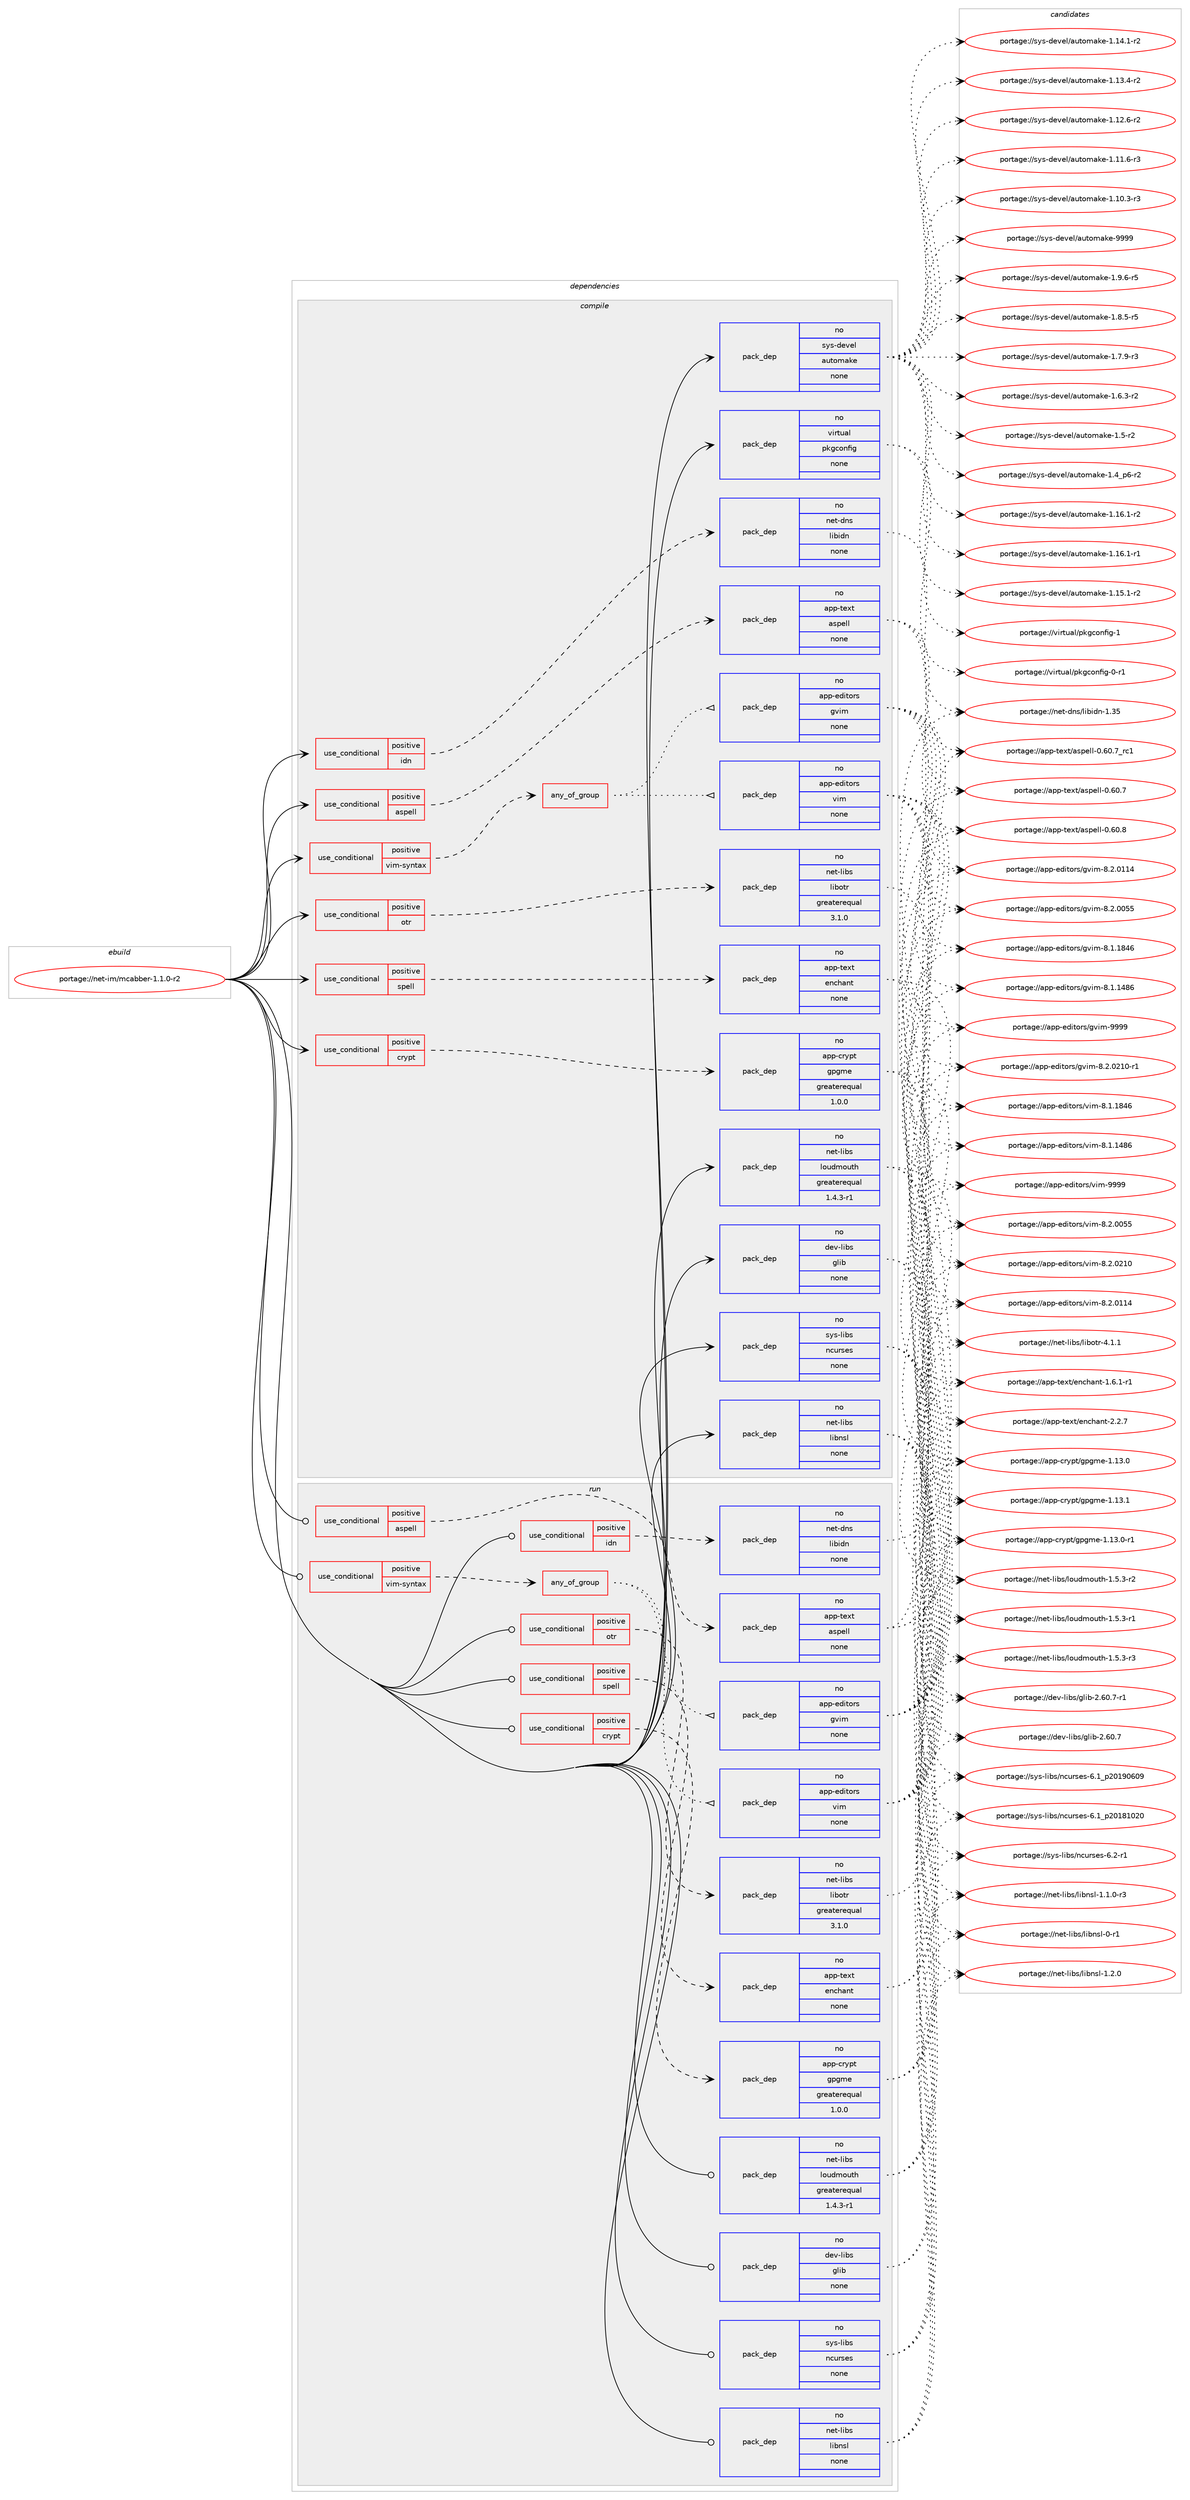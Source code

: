 digraph prolog {

# *************
# Graph options
# *************

newrank=true;
concentrate=true;
compound=true;
graph [rankdir=LR,fontname=Helvetica,fontsize=10,ranksep=1.5];#, ranksep=2.5, nodesep=0.2];
edge  [arrowhead=vee];
node  [fontname=Helvetica,fontsize=10];

# **********
# The ebuild
# **********

subgraph cluster_leftcol {
color=gray;
rank=same;
label=<<i>ebuild</i>>;
id [label="portage://net-im/mcabber-1.1.0-r2", color=red, width=4, href="../net-im/mcabber-1.1.0-r2.svg"];
}

# ****************
# The dependencies
# ****************

subgraph cluster_midcol {
color=gray;
label=<<i>dependencies</i>>;
subgraph cluster_compile {
fillcolor="#eeeeee";
style=filled;
label=<<i>compile</i>>;
subgraph cond31395 {
dependency144262 [label=<<TABLE BORDER="0" CELLBORDER="1" CELLSPACING="0" CELLPADDING="4"><TR><TD ROWSPAN="3" CELLPADDING="10">use_conditional</TD></TR><TR><TD>positive</TD></TR><TR><TD>aspell</TD></TR></TABLE>>, shape=none, color=red];
subgraph pack110486 {
dependency144263 [label=<<TABLE BORDER="0" CELLBORDER="1" CELLSPACING="0" CELLPADDING="4" WIDTH="220"><TR><TD ROWSPAN="6" CELLPADDING="30">pack_dep</TD></TR><TR><TD WIDTH="110">no</TD></TR><TR><TD>app-text</TD></TR><TR><TD>aspell</TD></TR><TR><TD>none</TD></TR><TR><TD></TD></TR></TABLE>>, shape=none, color=blue];
}
dependency144262:e -> dependency144263:w [weight=20,style="dashed",arrowhead="vee"];
}
id:e -> dependency144262:w [weight=20,style="solid",arrowhead="vee"];
subgraph cond31396 {
dependency144264 [label=<<TABLE BORDER="0" CELLBORDER="1" CELLSPACING="0" CELLPADDING="4"><TR><TD ROWSPAN="3" CELLPADDING="10">use_conditional</TD></TR><TR><TD>positive</TD></TR><TR><TD>crypt</TD></TR></TABLE>>, shape=none, color=red];
subgraph pack110487 {
dependency144265 [label=<<TABLE BORDER="0" CELLBORDER="1" CELLSPACING="0" CELLPADDING="4" WIDTH="220"><TR><TD ROWSPAN="6" CELLPADDING="30">pack_dep</TD></TR><TR><TD WIDTH="110">no</TD></TR><TR><TD>app-crypt</TD></TR><TR><TD>gpgme</TD></TR><TR><TD>greaterequal</TD></TR><TR><TD>1.0.0</TD></TR></TABLE>>, shape=none, color=blue];
}
dependency144264:e -> dependency144265:w [weight=20,style="dashed",arrowhead="vee"];
}
id:e -> dependency144264:w [weight=20,style="solid",arrowhead="vee"];
subgraph cond31397 {
dependency144266 [label=<<TABLE BORDER="0" CELLBORDER="1" CELLSPACING="0" CELLPADDING="4"><TR><TD ROWSPAN="3" CELLPADDING="10">use_conditional</TD></TR><TR><TD>positive</TD></TR><TR><TD>idn</TD></TR></TABLE>>, shape=none, color=red];
subgraph pack110488 {
dependency144267 [label=<<TABLE BORDER="0" CELLBORDER="1" CELLSPACING="0" CELLPADDING="4" WIDTH="220"><TR><TD ROWSPAN="6" CELLPADDING="30">pack_dep</TD></TR><TR><TD WIDTH="110">no</TD></TR><TR><TD>net-dns</TD></TR><TR><TD>libidn</TD></TR><TR><TD>none</TD></TR><TR><TD></TD></TR></TABLE>>, shape=none, color=blue];
}
dependency144266:e -> dependency144267:w [weight=20,style="dashed",arrowhead="vee"];
}
id:e -> dependency144266:w [weight=20,style="solid",arrowhead="vee"];
subgraph cond31398 {
dependency144268 [label=<<TABLE BORDER="0" CELLBORDER="1" CELLSPACING="0" CELLPADDING="4"><TR><TD ROWSPAN="3" CELLPADDING="10">use_conditional</TD></TR><TR><TD>positive</TD></TR><TR><TD>otr</TD></TR></TABLE>>, shape=none, color=red];
subgraph pack110489 {
dependency144269 [label=<<TABLE BORDER="0" CELLBORDER="1" CELLSPACING="0" CELLPADDING="4" WIDTH="220"><TR><TD ROWSPAN="6" CELLPADDING="30">pack_dep</TD></TR><TR><TD WIDTH="110">no</TD></TR><TR><TD>net-libs</TD></TR><TR><TD>libotr</TD></TR><TR><TD>greaterequal</TD></TR><TR><TD>3.1.0</TD></TR></TABLE>>, shape=none, color=blue];
}
dependency144268:e -> dependency144269:w [weight=20,style="dashed",arrowhead="vee"];
}
id:e -> dependency144268:w [weight=20,style="solid",arrowhead="vee"];
subgraph cond31399 {
dependency144270 [label=<<TABLE BORDER="0" CELLBORDER="1" CELLSPACING="0" CELLPADDING="4"><TR><TD ROWSPAN="3" CELLPADDING="10">use_conditional</TD></TR><TR><TD>positive</TD></TR><TR><TD>spell</TD></TR></TABLE>>, shape=none, color=red];
subgraph pack110490 {
dependency144271 [label=<<TABLE BORDER="0" CELLBORDER="1" CELLSPACING="0" CELLPADDING="4" WIDTH="220"><TR><TD ROWSPAN="6" CELLPADDING="30">pack_dep</TD></TR><TR><TD WIDTH="110">no</TD></TR><TR><TD>app-text</TD></TR><TR><TD>enchant</TD></TR><TR><TD>none</TD></TR><TR><TD></TD></TR></TABLE>>, shape=none, color=blue];
}
dependency144270:e -> dependency144271:w [weight=20,style="dashed",arrowhead="vee"];
}
id:e -> dependency144270:w [weight=20,style="solid",arrowhead="vee"];
subgraph cond31400 {
dependency144272 [label=<<TABLE BORDER="0" CELLBORDER="1" CELLSPACING="0" CELLPADDING="4"><TR><TD ROWSPAN="3" CELLPADDING="10">use_conditional</TD></TR><TR><TD>positive</TD></TR><TR><TD>vim-syntax</TD></TR></TABLE>>, shape=none, color=red];
subgraph any2229 {
dependency144273 [label=<<TABLE BORDER="0" CELLBORDER="1" CELLSPACING="0" CELLPADDING="4"><TR><TD CELLPADDING="10">any_of_group</TD></TR></TABLE>>, shape=none, color=red];subgraph pack110491 {
dependency144274 [label=<<TABLE BORDER="0" CELLBORDER="1" CELLSPACING="0" CELLPADDING="4" WIDTH="220"><TR><TD ROWSPAN="6" CELLPADDING="30">pack_dep</TD></TR><TR><TD WIDTH="110">no</TD></TR><TR><TD>app-editors</TD></TR><TR><TD>vim</TD></TR><TR><TD>none</TD></TR><TR><TD></TD></TR></TABLE>>, shape=none, color=blue];
}
dependency144273:e -> dependency144274:w [weight=20,style="dotted",arrowhead="oinv"];
subgraph pack110492 {
dependency144275 [label=<<TABLE BORDER="0" CELLBORDER="1" CELLSPACING="0" CELLPADDING="4" WIDTH="220"><TR><TD ROWSPAN="6" CELLPADDING="30">pack_dep</TD></TR><TR><TD WIDTH="110">no</TD></TR><TR><TD>app-editors</TD></TR><TR><TD>gvim</TD></TR><TR><TD>none</TD></TR><TR><TD></TD></TR></TABLE>>, shape=none, color=blue];
}
dependency144273:e -> dependency144275:w [weight=20,style="dotted",arrowhead="oinv"];
}
dependency144272:e -> dependency144273:w [weight=20,style="dashed",arrowhead="vee"];
}
id:e -> dependency144272:w [weight=20,style="solid",arrowhead="vee"];
subgraph pack110493 {
dependency144276 [label=<<TABLE BORDER="0" CELLBORDER="1" CELLSPACING="0" CELLPADDING="4" WIDTH="220"><TR><TD ROWSPAN="6" CELLPADDING="30">pack_dep</TD></TR><TR><TD WIDTH="110">no</TD></TR><TR><TD>dev-libs</TD></TR><TR><TD>glib</TD></TR><TR><TD>none</TD></TR><TR><TD></TD></TR></TABLE>>, shape=none, color=blue];
}
id:e -> dependency144276:w [weight=20,style="solid",arrowhead="vee"];
subgraph pack110494 {
dependency144277 [label=<<TABLE BORDER="0" CELLBORDER="1" CELLSPACING="0" CELLPADDING="4" WIDTH="220"><TR><TD ROWSPAN="6" CELLPADDING="30">pack_dep</TD></TR><TR><TD WIDTH="110">no</TD></TR><TR><TD>net-libs</TD></TR><TR><TD>libnsl</TD></TR><TR><TD>none</TD></TR><TR><TD></TD></TR></TABLE>>, shape=none, color=blue];
}
id:e -> dependency144277:w [weight=20,style="solid",arrowhead="vee"];
subgraph pack110495 {
dependency144278 [label=<<TABLE BORDER="0" CELLBORDER="1" CELLSPACING="0" CELLPADDING="4" WIDTH="220"><TR><TD ROWSPAN="6" CELLPADDING="30">pack_dep</TD></TR><TR><TD WIDTH="110">no</TD></TR><TR><TD>net-libs</TD></TR><TR><TD>loudmouth</TD></TR><TR><TD>greaterequal</TD></TR><TR><TD>1.4.3-r1</TD></TR></TABLE>>, shape=none, color=blue];
}
id:e -> dependency144278:w [weight=20,style="solid",arrowhead="vee"];
subgraph pack110496 {
dependency144279 [label=<<TABLE BORDER="0" CELLBORDER="1" CELLSPACING="0" CELLPADDING="4" WIDTH="220"><TR><TD ROWSPAN="6" CELLPADDING="30">pack_dep</TD></TR><TR><TD WIDTH="110">no</TD></TR><TR><TD>sys-devel</TD></TR><TR><TD>automake</TD></TR><TR><TD>none</TD></TR><TR><TD></TD></TR></TABLE>>, shape=none, color=blue];
}
id:e -> dependency144279:w [weight=20,style="solid",arrowhead="vee"];
subgraph pack110497 {
dependency144280 [label=<<TABLE BORDER="0" CELLBORDER="1" CELLSPACING="0" CELLPADDING="4" WIDTH="220"><TR><TD ROWSPAN="6" CELLPADDING="30">pack_dep</TD></TR><TR><TD WIDTH="110">no</TD></TR><TR><TD>sys-libs</TD></TR><TR><TD>ncurses</TD></TR><TR><TD>none</TD></TR><TR><TD></TD></TR></TABLE>>, shape=none, color=blue];
}
id:e -> dependency144280:w [weight=20,style="solid",arrowhead="vee"];
subgraph pack110498 {
dependency144281 [label=<<TABLE BORDER="0" CELLBORDER="1" CELLSPACING="0" CELLPADDING="4" WIDTH="220"><TR><TD ROWSPAN="6" CELLPADDING="30">pack_dep</TD></TR><TR><TD WIDTH="110">no</TD></TR><TR><TD>virtual</TD></TR><TR><TD>pkgconfig</TD></TR><TR><TD>none</TD></TR><TR><TD></TD></TR></TABLE>>, shape=none, color=blue];
}
id:e -> dependency144281:w [weight=20,style="solid",arrowhead="vee"];
}
subgraph cluster_compileandrun {
fillcolor="#eeeeee";
style=filled;
label=<<i>compile and run</i>>;
}
subgraph cluster_run {
fillcolor="#eeeeee";
style=filled;
label=<<i>run</i>>;
subgraph cond31401 {
dependency144282 [label=<<TABLE BORDER="0" CELLBORDER="1" CELLSPACING="0" CELLPADDING="4"><TR><TD ROWSPAN="3" CELLPADDING="10">use_conditional</TD></TR><TR><TD>positive</TD></TR><TR><TD>aspell</TD></TR></TABLE>>, shape=none, color=red];
subgraph pack110499 {
dependency144283 [label=<<TABLE BORDER="0" CELLBORDER="1" CELLSPACING="0" CELLPADDING="4" WIDTH="220"><TR><TD ROWSPAN="6" CELLPADDING="30">pack_dep</TD></TR><TR><TD WIDTH="110">no</TD></TR><TR><TD>app-text</TD></TR><TR><TD>aspell</TD></TR><TR><TD>none</TD></TR><TR><TD></TD></TR></TABLE>>, shape=none, color=blue];
}
dependency144282:e -> dependency144283:w [weight=20,style="dashed",arrowhead="vee"];
}
id:e -> dependency144282:w [weight=20,style="solid",arrowhead="odot"];
subgraph cond31402 {
dependency144284 [label=<<TABLE BORDER="0" CELLBORDER="1" CELLSPACING="0" CELLPADDING="4"><TR><TD ROWSPAN="3" CELLPADDING="10">use_conditional</TD></TR><TR><TD>positive</TD></TR><TR><TD>crypt</TD></TR></TABLE>>, shape=none, color=red];
subgraph pack110500 {
dependency144285 [label=<<TABLE BORDER="0" CELLBORDER="1" CELLSPACING="0" CELLPADDING="4" WIDTH="220"><TR><TD ROWSPAN="6" CELLPADDING="30">pack_dep</TD></TR><TR><TD WIDTH="110">no</TD></TR><TR><TD>app-crypt</TD></TR><TR><TD>gpgme</TD></TR><TR><TD>greaterequal</TD></TR><TR><TD>1.0.0</TD></TR></TABLE>>, shape=none, color=blue];
}
dependency144284:e -> dependency144285:w [weight=20,style="dashed",arrowhead="vee"];
}
id:e -> dependency144284:w [weight=20,style="solid",arrowhead="odot"];
subgraph cond31403 {
dependency144286 [label=<<TABLE BORDER="0" CELLBORDER="1" CELLSPACING="0" CELLPADDING="4"><TR><TD ROWSPAN="3" CELLPADDING="10">use_conditional</TD></TR><TR><TD>positive</TD></TR><TR><TD>idn</TD></TR></TABLE>>, shape=none, color=red];
subgraph pack110501 {
dependency144287 [label=<<TABLE BORDER="0" CELLBORDER="1" CELLSPACING="0" CELLPADDING="4" WIDTH="220"><TR><TD ROWSPAN="6" CELLPADDING="30">pack_dep</TD></TR><TR><TD WIDTH="110">no</TD></TR><TR><TD>net-dns</TD></TR><TR><TD>libidn</TD></TR><TR><TD>none</TD></TR><TR><TD></TD></TR></TABLE>>, shape=none, color=blue];
}
dependency144286:e -> dependency144287:w [weight=20,style="dashed",arrowhead="vee"];
}
id:e -> dependency144286:w [weight=20,style="solid",arrowhead="odot"];
subgraph cond31404 {
dependency144288 [label=<<TABLE BORDER="0" CELLBORDER="1" CELLSPACING="0" CELLPADDING="4"><TR><TD ROWSPAN="3" CELLPADDING="10">use_conditional</TD></TR><TR><TD>positive</TD></TR><TR><TD>otr</TD></TR></TABLE>>, shape=none, color=red];
subgraph pack110502 {
dependency144289 [label=<<TABLE BORDER="0" CELLBORDER="1" CELLSPACING="0" CELLPADDING="4" WIDTH="220"><TR><TD ROWSPAN="6" CELLPADDING="30">pack_dep</TD></TR><TR><TD WIDTH="110">no</TD></TR><TR><TD>net-libs</TD></TR><TR><TD>libotr</TD></TR><TR><TD>greaterequal</TD></TR><TR><TD>3.1.0</TD></TR></TABLE>>, shape=none, color=blue];
}
dependency144288:e -> dependency144289:w [weight=20,style="dashed",arrowhead="vee"];
}
id:e -> dependency144288:w [weight=20,style="solid",arrowhead="odot"];
subgraph cond31405 {
dependency144290 [label=<<TABLE BORDER="0" CELLBORDER="1" CELLSPACING="0" CELLPADDING="4"><TR><TD ROWSPAN="3" CELLPADDING="10">use_conditional</TD></TR><TR><TD>positive</TD></TR><TR><TD>spell</TD></TR></TABLE>>, shape=none, color=red];
subgraph pack110503 {
dependency144291 [label=<<TABLE BORDER="0" CELLBORDER="1" CELLSPACING="0" CELLPADDING="4" WIDTH="220"><TR><TD ROWSPAN="6" CELLPADDING="30">pack_dep</TD></TR><TR><TD WIDTH="110">no</TD></TR><TR><TD>app-text</TD></TR><TR><TD>enchant</TD></TR><TR><TD>none</TD></TR><TR><TD></TD></TR></TABLE>>, shape=none, color=blue];
}
dependency144290:e -> dependency144291:w [weight=20,style="dashed",arrowhead="vee"];
}
id:e -> dependency144290:w [weight=20,style="solid",arrowhead="odot"];
subgraph cond31406 {
dependency144292 [label=<<TABLE BORDER="0" CELLBORDER="1" CELLSPACING="0" CELLPADDING="4"><TR><TD ROWSPAN="3" CELLPADDING="10">use_conditional</TD></TR><TR><TD>positive</TD></TR><TR><TD>vim-syntax</TD></TR></TABLE>>, shape=none, color=red];
subgraph any2230 {
dependency144293 [label=<<TABLE BORDER="0" CELLBORDER="1" CELLSPACING="0" CELLPADDING="4"><TR><TD CELLPADDING="10">any_of_group</TD></TR></TABLE>>, shape=none, color=red];subgraph pack110504 {
dependency144294 [label=<<TABLE BORDER="0" CELLBORDER="1" CELLSPACING="0" CELLPADDING="4" WIDTH="220"><TR><TD ROWSPAN="6" CELLPADDING="30">pack_dep</TD></TR><TR><TD WIDTH="110">no</TD></TR><TR><TD>app-editors</TD></TR><TR><TD>vim</TD></TR><TR><TD>none</TD></TR><TR><TD></TD></TR></TABLE>>, shape=none, color=blue];
}
dependency144293:e -> dependency144294:w [weight=20,style="dotted",arrowhead="oinv"];
subgraph pack110505 {
dependency144295 [label=<<TABLE BORDER="0" CELLBORDER="1" CELLSPACING="0" CELLPADDING="4" WIDTH="220"><TR><TD ROWSPAN="6" CELLPADDING="30">pack_dep</TD></TR><TR><TD WIDTH="110">no</TD></TR><TR><TD>app-editors</TD></TR><TR><TD>gvim</TD></TR><TR><TD>none</TD></TR><TR><TD></TD></TR></TABLE>>, shape=none, color=blue];
}
dependency144293:e -> dependency144295:w [weight=20,style="dotted",arrowhead="oinv"];
}
dependency144292:e -> dependency144293:w [weight=20,style="dashed",arrowhead="vee"];
}
id:e -> dependency144292:w [weight=20,style="solid",arrowhead="odot"];
subgraph pack110506 {
dependency144296 [label=<<TABLE BORDER="0" CELLBORDER="1" CELLSPACING="0" CELLPADDING="4" WIDTH="220"><TR><TD ROWSPAN="6" CELLPADDING="30">pack_dep</TD></TR><TR><TD WIDTH="110">no</TD></TR><TR><TD>dev-libs</TD></TR><TR><TD>glib</TD></TR><TR><TD>none</TD></TR><TR><TD></TD></TR></TABLE>>, shape=none, color=blue];
}
id:e -> dependency144296:w [weight=20,style="solid",arrowhead="odot"];
subgraph pack110507 {
dependency144297 [label=<<TABLE BORDER="0" CELLBORDER="1" CELLSPACING="0" CELLPADDING="4" WIDTH="220"><TR><TD ROWSPAN="6" CELLPADDING="30">pack_dep</TD></TR><TR><TD WIDTH="110">no</TD></TR><TR><TD>net-libs</TD></TR><TR><TD>libnsl</TD></TR><TR><TD>none</TD></TR><TR><TD></TD></TR></TABLE>>, shape=none, color=blue];
}
id:e -> dependency144297:w [weight=20,style="solid",arrowhead="odot"];
subgraph pack110508 {
dependency144298 [label=<<TABLE BORDER="0" CELLBORDER="1" CELLSPACING="0" CELLPADDING="4" WIDTH="220"><TR><TD ROWSPAN="6" CELLPADDING="30">pack_dep</TD></TR><TR><TD WIDTH="110">no</TD></TR><TR><TD>net-libs</TD></TR><TR><TD>loudmouth</TD></TR><TR><TD>greaterequal</TD></TR><TR><TD>1.4.3-r1</TD></TR></TABLE>>, shape=none, color=blue];
}
id:e -> dependency144298:w [weight=20,style="solid",arrowhead="odot"];
subgraph pack110509 {
dependency144299 [label=<<TABLE BORDER="0" CELLBORDER="1" CELLSPACING="0" CELLPADDING="4" WIDTH="220"><TR><TD ROWSPAN="6" CELLPADDING="30">pack_dep</TD></TR><TR><TD WIDTH="110">no</TD></TR><TR><TD>sys-libs</TD></TR><TR><TD>ncurses</TD></TR><TR><TD>none</TD></TR><TR><TD></TD></TR></TABLE>>, shape=none, color=blue];
}
id:e -> dependency144299:w [weight=20,style="solid",arrowhead="odot"];
}
}

# **************
# The candidates
# **************

subgraph cluster_choices {
rank=same;
color=gray;
label=<<i>candidates</i>>;

subgraph choice110486 {
color=black;
nodesep=1;
choice9711211245116101120116479711511210110810845484654484656 [label="portage://app-text/aspell-0.60.8", color=red, width=4,href="../app-text/aspell-0.60.8.svg"];
choice9711211245116101120116479711511210110810845484654484655951149949 [label="portage://app-text/aspell-0.60.7_rc1", color=red, width=4,href="../app-text/aspell-0.60.7_rc1.svg"];
choice9711211245116101120116479711511210110810845484654484655 [label="portage://app-text/aspell-0.60.7", color=red, width=4,href="../app-text/aspell-0.60.7.svg"];
dependency144263:e -> choice9711211245116101120116479711511210110810845484654484656:w [style=dotted,weight="100"];
dependency144263:e -> choice9711211245116101120116479711511210110810845484654484655951149949:w [style=dotted,weight="100"];
dependency144263:e -> choice9711211245116101120116479711511210110810845484654484655:w [style=dotted,weight="100"];
}
subgraph choice110487 {
color=black;
nodesep=1;
choice9711211245991141211121164710311210310910145494649514649 [label="portage://app-crypt/gpgme-1.13.1", color=red, width=4,href="../app-crypt/gpgme-1.13.1.svg"];
choice97112112459911412111211647103112103109101454946495146484511449 [label="portage://app-crypt/gpgme-1.13.0-r1", color=red, width=4,href="../app-crypt/gpgme-1.13.0-r1.svg"];
choice9711211245991141211121164710311210310910145494649514648 [label="portage://app-crypt/gpgme-1.13.0", color=red, width=4,href="../app-crypt/gpgme-1.13.0.svg"];
dependency144265:e -> choice9711211245991141211121164710311210310910145494649514649:w [style=dotted,weight="100"];
dependency144265:e -> choice97112112459911412111211647103112103109101454946495146484511449:w [style=dotted,weight="100"];
dependency144265:e -> choice9711211245991141211121164710311210310910145494649514648:w [style=dotted,weight="100"];
}
subgraph choice110488 {
color=black;
nodesep=1;
choice1101011164510011011547108105981051001104549465153 [label="portage://net-dns/libidn-1.35", color=red, width=4,href="../net-dns/libidn-1.35.svg"];
dependency144267:e -> choice1101011164510011011547108105981051001104549465153:w [style=dotted,weight="100"];
}
subgraph choice110489 {
color=black;
nodesep=1;
choice11010111645108105981154710810598111116114455246494649 [label="portage://net-libs/libotr-4.1.1", color=red, width=4,href="../net-libs/libotr-4.1.1.svg"];
dependency144269:e -> choice11010111645108105981154710810598111116114455246494649:w [style=dotted,weight="100"];
}
subgraph choice110490 {
color=black;
nodesep=1;
choice9711211245116101120116471011109910497110116455046504655 [label="portage://app-text/enchant-2.2.7", color=red, width=4,href="../app-text/enchant-2.2.7.svg"];
choice97112112451161011201164710111099104971101164549465446494511449 [label="portage://app-text/enchant-1.6.1-r1", color=red, width=4,href="../app-text/enchant-1.6.1-r1.svg"];
dependency144271:e -> choice9711211245116101120116471011109910497110116455046504655:w [style=dotted,weight="100"];
dependency144271:e -> choice97112112451161011201164710111099104971101164549465446494511449:w [style=dotted,weight="100"];
}
subgraph choice110491 {
color=black;
nodesep=1;
choice9711211245101100105116111114115471181051094557575757 [label="portage://app-editors/vim-9999", color=red, width=4,href="../app-editors/vim-9999.svg"];
choice971121124510110010511611111411547118105109455646504648504948 [label="portage://app-editors/vim-8.2.0210", color=red, width=4,href="../app-editors/vim-8.2.0210.svg"];
choice971121124510110010511611111411547118105109455646504648494952 [label="portage://app-editors/vim-8.2.0114", color=red, width=4,href="../app-editors/vim-8.2.0114.svg"];
choice971121124510110010511611111411547118105109455646504648485353 [label="portage://app-editors/vim-8.2.0055", color=red, width=4,href="../app-editors/vim-8.2.0055.svg"];
choice971121124510110010511611111411547118105109455646494649565254 [label="portage://app-editors/vim-8.1.1846", color=red, width=4,href="../app-editors/vim-8.1.1846.svg"];
choice971121124510110010511611111411547118105109455646494649525654 [label="portage://app-editors/vim-8.1.1486", color=red, width=4,href="../app-editors/vim-8.1.1486.svg"];
dependency144274:e -> choice9711211245101100105116111114115471181051094557575757:w [style=dotted,weight="100"];
dependency144274:e -> choice971121124510110010511611111411547118105109455646504648504948:w [style=dotted,weight="100"];
dependency144274:e -> choice971121124510110010511611111411547118105109455646504648494952:w [style=dotted,weight="100"];
dependency144274:e -> choice971121124510110010511611111411547118105109455646504648485353:w [style=dotted,weight="100"];
dependency144274:e -> choice971121124510110010511611111411547118105109455646494649565254:w [style=dotted,weight="100"];
dependency144274:e -> choice971121124510110010511611111411547118105109455646494649525654:w [style=dotted,weight="100"];
}
subgraph choice110492 {
color=black;
nodesep=1;
choice9711211245101100105116111114115471031181051094557575757 [label="portage://app-editors/gvim-9999", color=red, width=4,href="../app-editors/gvim-9999.svg"];
choice9711211245101100105116111114115471031181051094556465046485049484511449 [label="portage://app-editors/gvim-8.2.0210-r1", color=red, width=4,href="../app-editors/gvim-8.2.0210-r1.svg"];
choice971121124510110010511611111411547103118105109455646504648494952 [label="portage://app-editors/gvim-8.2.0114", color=red, width=4,href="../app-editors/gvim-8.2.0114.svg"];
choice971121124510110010511611111411547103118105109455646504648485353 [label="portage://app-editors/gvim-8.2.0055", color=red, width=4,href="../app-editors/gvim-8.2.0055.svg"];
choice971121124510110010511611111411547103118105109455646494649565254 [label="portage://app-editors/gvim-8.1.1846", color=red, width=4,href="../app-editors/gvim-8.1.1846.svg"];
choice971121124510110010511611111411547103118105109455646494649525654 [label="portage://app-editors/gvim-8.1.1486", color=red, width=4,href="../app-editors/gvim-8.1.1486.svg"];
dependency144275:e -> choice9711211245101100105116111114115471031181051094557575757:w [style=dotted,weight="100"];
dependency144275:e -> choice9711211245101100105116111114115471031181051094556465046485049484511449:w [style=dotted,weight="100"];
dependency144275:e -> choice971121124510110010511611111411547103118105109455646504648494952:w [style=dotted,weight="100"];
dependency144275:e -> choice971121124510110010511611111411547103118105109455646504648485353:w [style=dotted,weight="100"];
dependency144275:e -> choice971121124510110010511611111411547103118105109455646494649565254:w [style=dotted,weight="100"];
dependency144275:e -> choice971121124510110010511611111411547103118105109455646494649525654:w [style=dotted,weight="100"];
}
subgraph choice110493 {
color=black;
nodesep=1;
choice10010111845108105981154710310810598455046544846554511449 [label="portage://dev-libs/glib-2.60.7-r1", color=red, width=4,href="../dev-libs/glib-2.60.7-r1.svg"];
choice1001011184510810598115471031081059845504654484655 [label="portage://dev-libs/glib-2.60.7", color=red, width=4,href="../dev-libs/glib-2.60.7.svg"];
dependency144276:e -> choice10010111845108105981154710310810598455046544846554511449:w [style=dotted,weight="100"];
dependency144276:e -> choice1001011184510810598115471031081059845504654484655:w [style=dotted,weight="100"];
}
subgraph choice110494 {
color=black;
nodesep=1;
choice11010111645108105981154710810598110115108454946504648 [label="portage://net-libs/libnsl-1.2.0", color=red, width=4,href="../net-libs/libnsl-1.2.0.svg"];
choice110101116451081059811547108105981101151084549464946484511451 [label="portage://net-libs/libnsl-1.1.0-r3", color=red, width=4,href="../net-libs/libnsl-1.1.0-r3.svg"];
choice1101011164510810598115471081059811011510845484511449 [label="portage://net-libs/libnsl-0-r1", color=red, width=4,href="../net-libs/libnsl-0-r1.svg"];
dependency144277:e -> choice11010111645108105981154710810598110115108454946504648:w [style=dotted,weight="100"];
dependency144277:e -> choice110101116451081059811547108105981101151084549464946484511451:w [style=dotted,weight="100"];
dependency144277:e -> choice1101011164510810598115471081059811011510845484511449:w [style=dotted,weight="100"];
}
subgraph choice110495 {
color=black;
nodesep=1;
choice1101011164510810598115471081111171001091111171161044549465346514511451 [label="portage://net-libs/loudmouth-1.5.3-r3", color=red, width=4,href="../net-libs/loudmouth-1.5.3-r3.svg"];
choice1101011164510810598115471081111171001091111171161044549465346514511450 [label="portage://net-libs/loudmouth-1.5.3-r2", color=red, width=4,href="../net-libs/loudmouth-1.5.3-r2.svg"];
choice1101011164510810598115471081111171001091111171161044549465346514511449 [label="portage://net-libs/loudmouth-1.5.3-r1", color=red, width=4,href="../net-libs/loudmouth-1.5.3-r1.svg"];
dependency144278:e -> choice1101011164510810598115471081111171001091111171161044549465346514511451:w [style=dotted,weight="100"];
dependency144278:e -> choice1101011164510810598115471081111171001091111171161044549465346514511450:w [style=dotted,weight="100"];
dependency144278:e -> choice1101011164510810598115471081111171001091111171161044549465346514511449:w [style=dotted,weight="100"];
}
subgraph choice110496 {
color=black;
nodesep=1;
choice115121115451001011181011084797117116111109971071014557575757 [label="portage://sys-devel/automake-9999", color=red, width=4,href="../sys-devel/automake-9999.svg"];
choice115121115451001011181011084797117116111109971071014549465746544511453 [label="portage://sys-devel/automake-1.9.6-r5", color=red, width=4,href="../sys-devel/automake-1.9.6-r5.svg"];
choice115121115451001011181011084797117116111109971071014549465646534511453 [label="portage://sys-devel/automake-1.8.5-r5", color=red, width=4,href="../sys-devel/automake-1.8.5-r5.svg"];
choice115121115451001011181011084797117116111109971071014549465546574511451 [label="portage://sys-devel/automake-1.7.9-r3", color=red, width=4,href="../sys-devel/automake-1.7.9-r3.svg"];
choice115121115451001011181011084797117116111109971071014549465446514511450 [label="portage://sys-devel/automake-1.6.3-r2", color=red, width=4,href="../sys-devel/automake-1.6.3-r2.svg"];
choice11512111545100101118101108479711711611110997107101454946534511450 [label="portage://sys-devel/automake-1.5-r2", color=red, width=4,href="../sys-devel/automake-1.5-r2.svg"];
choice115121115451001011181011084797117116111109971071014549465295112544511450 [label="portage://sys-devel/automake-1.4_p6-r2", color=red, width=4,href="../sys-devel/automake-1.4_p6-r2.svg"];
choice11512111545100101118101108479711711611110997107101454946495446494511450 [label="portage://sys-devel/automake-1.16.1-r2", color=red, width=4,href="../sys-devel/automake-1.16.1-r2.svg"];
choice11512111545100101118101108479711711611110997107101454946495446494511449 [label="portage://sys-devel/automake-1.16.1-r1", color=red, width=4,href="../sys-devel/automake-1.16.1-r1.svg"];
choice11512111545100101118101108479711711611110997107101454946495346494511450 [label="portage://sys-devel/automake-1.15.1-r2", color=red, width=4,href="../sys-devel/automake-1.15.1-r2.svg"];
choice11512111545100101118101108479711711611110997107101454946495246494511450 [label="portage://sys-devel/automake-1.14.1-r2", color=red, width=4,href="../sys-devel/automake-1.14.1-r2.svg"];
choice11512111545100101118101108479711711611110997107101454946495146524511450 [label="portage://sys-devel/automake-1.13.4-r2", color=red, width=4,href="../sys-devel/automake-1.13.4-r2.svg"];
choice11512111545100101118101108479711711611110997107101454946495046544511450 [label="portage://sys-devel/automake-1.12.6-r2", color=red, width=4,href="../sys-devel/automake-1.12.6-r2.svg"];
choice11512111545100101118101108479711711611110997107101454946494946544511451 [label="portage://sys-devel/automake-1.11.6-r3", color=red, width=4,href="../sys-devel/automake-1.11.6-r3.svg"];
choice11512111545100101118101108479711711611110997107101454946494846514511451 [label="portage://sys-devel/automake-1.10.3-r3", color=red, width=4,href="../sys-devel/automake-1.10.3-r3.svg"];
dependency144279:e -> choice115121115451001011181011084797117116111109971071014557575757:w [style=dotted,weight="100"];
dependency144279:e -> choice115121115451001011181011084797117116111109971071014549465746544511453:w [style=dotted,weight="100"];
dependency144279:e -> choice115121115451001011181011084797117116111109971071014549465646534511453:w [style=dotted,weight="100"];
dependency144279:e -> choice115121115451001011181011084797117116111109971071014549465546574511451:w [style=dotted,weight="100"];
dependency144279:e -> choice115121115451001011181011084797117116111109971071014549465446514511450:w [style=dotted,weight="100"];
dependency144279:e -> choice11512111545100101118101108479711711611110997107101454946534511450:w [style=dotted,weight="100"];
dependency144279:e -> choice115121115451001011181011084797117116111109971071014549465295112544511450:w [style=dotted,weight="100"];
dependency144279:e -> choice11512111545100101118101108479711711611110997107101454946495446494511450:w [style=dotted,weight="100"];
dependency144279:e -> choice11512111545100101118101108479711711611110997107101454946495446494511449:w [style=dotted,weight="100"];
dependency144279:e -> choice11512111545100101118101108479711711611110997107101454946495346494511450:w [style=dotted,weight="100"];
dependency144279:e -> choice11512111545100101118101108479711711611110997107101454946495246494511450:w [style=dotted,weight="100"];
dependency144279:e -> choice11512111545100101118101108479711711611110997107101454946495146524511450:w [style=dotted,weight="100"];
dependency144279:e -> choice11512111545100101118101108479711711611110997107101454946495046544511450:w [style=dotted,weight="100"];
dependency144279:e -> choice11512111545100101118101108479711711611110997107101454946494946544511451:w [style=dotted,weight="100"];
dependency144279:e -> choice11512111545100101118101108479711711611110997107101454946494846514511451:w [style=dotted,weight="100"];
}
subgraph choice110497 {
color=black;
nodesep=1;
choice11512111545108105981154711099117114115101115455446504511449 [label="portage://sys-libs/ncurses-6.2-r1", color=red, width=4,href="../sys-libs/ncurses-6.2-r1.svg"];
choice1151211154510810598115471109911711411510111545544649951125048495748544857 [label="portage://sys-libs/ncurses-6.1_p20190609", color=red, width=4,href="../sys-libs/ncurses-6.1_p20190609.svg"];
choice1151211154510810598115471109911711411510111545544649951125048495649485048 [label="portage://sys-libs/ncurses-6.1_p20181020", color=red, width=4,href="../sys-libs/ncurses-6.1_p20181020.svg"];
dependency144280:e -> choice11512111545108105981154711099117114115101115455446504511449:w [style=dotted,weight="100"];
dependency144280:e -> choice1151211154510810598115471109911711411510111545544649951125048495748544857:w [style=dotted,weight="100"];
dependency144280:e -> choice1151211154510810598115471109911711411510111545544649951125048495649485048:w [style=dotted,weight="100"];
}
subgraph choice110498 {
color=black;
nodesep=1;
choice1181051141161179710847112107103991111101021051034549 [label="portage://virtual/pkgconfig-1", color=red, width=4,href="../virtual/pkgconfig-1.svg"];
choice11810511411611797108471121071039911111010210510345484511449 [label="portage://virtual/pkgconfig-0-r1", color=red, width=4,href="../virtual/pkgconfig-0-r1.svg"];
dependency144281:e -> choice1181051141161179710847112107103991111101021051034549:w [style=dotted,weight="100"];
dependency144281:e -> choice11810511411611797108471121071039911111010210510345484511449:w [style=dotted,weight="100"];
}
subgraph choice110499 {
color=black;
nodesep=1;
choice9711211245116101120116479711511210110810845484654484656 [label="portage://app-text/aspell-0.60.8", color=red, width=4,href="../app-text/aspell-0.60.8.svg"];
choice9711211245116101120116479711511210110810845484654484655951149949 [label="portage://app-text/aspell-0.60.7_rc1", color=red, width=4,href="../app-text/aspell-0.60.7_rc1.svg"];
choice9711211245116101120116479711511210110810845484654484655 [label="portage://app-text/aspell-0.60.7", color=red, width=4,href="../app-text/aspell-0.60.7.svg"];
dependency144283:e -> choice9711211245116101120116479711511210110810845484654484656:w [style=dotted,weight="100"];
dependency144283:e -> choice9711211245116101120116479711511210110810845484654484655951149949:w [style=dotted,weight="100"];
dependency144283:e -> choice9711211245116101120116479711511210110810845484654484655:w [style=dotted,weight="100"];
}
subgraph choice110500 {
color=black;
nodesep=1;
choice9711211245991141211121164710311210310910145494649514649 [label="portage://app-crypt/gpgme-1.13.1", color=red, width=4,href="../app-crypt/gpgme-1.13.1.svg"];
choice97112112459911412111211647103112103109101454946495146484511449 [label="portage://app-crypt/gpgme-1.13.0-r1", color=red, width=4,href="../app-crypt/gpgme-1.13.0-r1.svg"];
choice9711211245991141211121164710311210310910145494649514648 [label="portage://app-crypt/gpgme-1.13.0", color=red, width=4,href="../app-crypt/gpgme-1.13.0.svg"];
dependency144285:e -> choice9711211245991141211121164710311210310910145494649514649:w [style=dotted,weight="100"];
dependency144285:e -> choice97112112459911412111211647103112103109101454946495146484511449:w [style=dotted,weight="100"];
dependency144285:e -> choice9711211245991141211121164710311210310910145494649514648:w [style=dotted,weight="100"];
}
subgraph choice110501 {
color=black;
nodesep=1;
choice1101011164510011011547108105981051001104549465153 [label="portage://net-dns/libidn-1.35", color=red, width=4,href="../net-dns/libidn-1.35.svg"];
dependency144287:e -> choice1101011164510011011547108105981051001104549465153:w [style=dotted,weight="100"];
}
subgraph choice110502 {
color=black;
nodesep=1;
choice11010111645108105981154710810598111116114455246494649 [label="portage://net-libs/libotr-4.1.1", color=red, width=4,href="../net-libs/libotr-4.1.1.svg"];
dependency144289:e -> choice11010111645108105981154710810598111116114455246494649:w [style=dotted,weight="100"];
}
subgraph choice110503 {
color=black;
nodesep=1;
choice9711211245116101120116471011109910497110116455046504655 [label="portage://app-text/enchant-2.2.7", color=red, width=4,href="../app-text/enchant-2.2.7.svg"];
choice97112112451161011201164710111099104971101164549465446494511449 [label="portage://app-text/enchant-1.6.1-r1", color=red, width=4,href="../app-text/enchant-1.6.1-r1.svg"];
dependency144291:e -> choice9711211245116101120116471011109910497110116455046504655:w [style=dotted,weight="100"];
dependency144291:e -> choice97112112451161011201164710111099104971101164549465446494511449:w [style=dotted,weight="100"];
}
subgraph choice110504 {
color=black;
nodesep=1;
choice9711211245101100105116111114115471181051094557575757 [label="portage://app-editors/vim-9999", color=red, width=4,href="../app-editors/vim-9999.svg"];
choice971121124510110010511611111411547118105109455646504648504948 [label="portage://app-editors/vim-8.2.0210", color=red, width=4,href="../app-editors/vim-8.2.0210.svg"];
choice971121124510110010511611111411547118105109455646504648494952 [label="portage://app-editors/vim-8.2.0114", color=red, width=4,href="../app-editors/vim-8.2.0114.svg"];
choice971121124510110010511611111411547118105109455646504648485353 [label="portage://app-editors/vim-8.2.0055", color=red, width=4,href="../app-editors/vim-8.2.0055.svg"];
choice971121124510110010511611111411547118105109455646494649565254 [label="portage://app-editors/vim-8.1.1846", color=red, width=4,href="../app-editors/vim-8.1.1846.svg"];
choice971121124510110010511611111411547118105109455646494649525654 [label="portage://app-editors/vim-8.1.1486", color=red, width=4,href="../app-editors/vim-8.1.1486.svg"];
dependency144294:e -> choice9711211245101100105116111114115471181051094557575757:w [style=dotted,weight="100"];
dependency144294:e -> choice971121124510110010511611111411547118105109455646504648504948:w [style=dotted,weight="100"];
dependency144294:e -> choice971121124510110010511611111411547118105109455646504648494952:w [style=dotted,weight="100"];
dependency144294:e -> choice971121124510110010511611111411547118105109455646504648485353:w [style=dotted,weight="100"];
dependency144294:e -> choice971121124510110010511611111411547118105109455646494649565254:w [style=dotted,weight="100"];
dependency144294:e -> choice971121124510110010511611111411547118105109455646494649525654:w [style=dotted,weight="100"];
}
subgraph choice110505 {
color=black;
nodesep=1;
choice9711211245101100105116111114115471031181051094557575757 [label="portage://app-editors/gvim-9999", color=red, width=4,href="../app-editors/gvim-9999.svg"];
choice9711211245101100105116111114115471031181051094556465046485049484511449 [label="portage://app-editors/gvim-8.2.0210-r1", color=red, width=4,href="../app-editors/gvim-8.2.0210-r1.svg"];
choice971121124510110010511611111411547103118105109455646504648494952 [label="portage://app-editors/gvim-8.2.0114", color=red, width=4,href="../app-editors/gvim-8.2.0114.svg"];
choice971121124510110010511611111411547103118105109455646504648485353 [label="portage://app-editors/gvim-8.2.0055", color=red, width=4,href="../app-editors/gvim-8.2.0055.svg"];
choice971121124510110010511611111411547103118105109455646494649565254 [label="portage://app-editors/gvim-8.1.1846", color=red, width=4,href="../app-editors/gvim-8.1.1846.svg"];
choice971121124510110010511611111411547103118105109455646494649525654 [label="portage://app-editors/gvim-8.1.1486", color=red, width=4,href="../app-editors/gvim-8.1.1486.svg"];
dependency144295:e -> choice9711211245101100105116111114115471031181051094557575757:w [style=dotted,weight="100"];
dependency144295:e -> choice9711211245101100105116111114115471031181051094556465046485049484511449:w [style=dotted,weight="100"];
dependency144295:e -> choice971121124510110010511611111411547103118105109455646504648494952:w [style=dotted,weight="100"];
dependency144295:e -> choice971121124510110010511611111411547103118105109455646504648485353:w [style=dotted,weight="100"];
dependency144295:e -> choice971121124510110010511611111411547103118105109455646494649565254:w [style=dotted,weight="100"];
dependency144295:e -> choice971121124510110010511611111411547103118105109455646494649525654:w [style=dotted,weight="100"];
}
subgraph choice110506 {
color=black;
nodesep=1;
choice10010111845108105981154710310810598455046544846554511449 [label="portage://dev-libs/glib-2.60.7-r1", color=red, width=4,href="../dev-libs/glib-2.60.7-r1.svg"];
choice1001011184510810598115471031081059845504654484655 [label="portage://dev-libs/glib-2.60.7", color=red, width=4,href="../dev-libs/glib-2.60.7.svg"];
dependency144296:e -> choice10010111845108105981154710310810598455046544846554511449:w [style=dotted,weight="100"];
dependency144296:e -> choice1001011184510810598115471031081059845504654484655:w [style=dotted,weight="100"];
}
subgraph choice110507 {
color=black;
nodesep=1;
choice11010111645108105981154710810598110115108454946504648 [label="portage://net-libs/libnsl-1.2.0", color=red, width=4,href="../net-libs/libnsl-1.2.0.svg"];
choice110101116451081059811547108105981101151084549464946484511451 [label="portage://net-libs/libnsl-1.1.0-r3", color=red, width=4,href="../net-libs/libnsl-1.1.0-r3.svg"];
choice1101011164510810598115471081059811011510845484511449 [label="portage://net-libs/libnsl-0-r1", color=red, width=4,href="../net-libs/libnsl-0-r1.svg"];
dependency144297:e -> choice11010111645108105981154710810598110115108454946504648:w [style=dotted,weight="100"];
dependency144297:e -> choice110101116451081059811547108105981101151084549464946484511451:w [style=dotted,weight="100"];
dependency144297:e -> choice1101011164510810598115471081059811011510845484511449:w [style=dotted,weight="100"];
}
subgraph choice110508 {
color=black;
nodesep=1;
choice1101011164510810598115471081111171001091111171161044549465346514511451 [label="portage://net-libs/loudmouth-1.5.3-r3", color=red, width=4,href="../net-libs/loudmouth-1.5.3-r3.svg"];
choice1101011164510810598115471081111171001091111171161044549465346514511450 [label="portage://net-libs/loudmouth-1.5.3-r2", color=red, width=4,href="../net-libs/loudmouth-1.5.3-r2.svg"];
choice1101011164510810598115471081111171001091111171161044549465346514511449 [label="portage://net-libs/loudmouth-1.5.3-r1", color=red, width=4,href="../net-libs/loudmouth-1.5.3-r1.svg"];
dependency144298:e -> choice1101011164510810598115471081111171001091111171161044549465346514511451:w [style=dotted,weight="100"];
dependency144298:e -> choice1101011164510810598115471081111171001091111171161044549465346514511450:w [style=dotted,weight="100"];
dependency144298:e -> choice1101011164510810598115471081111171001091111171161044549465346514511449:w [style=dotted,weight="100"];
}
subgraph choice110509 {
color=black;
nodesep=1;
choice11512111545108105981154711099117114115101115455446504511449 [label="portage://sys-libs/ncurses-6.2-r1", color=red, width=4,href="../sys-libs/ncurses-6.2-r1.svg"];
choice1151211154510810598115471109911711411510111545544649951125048495748544857 [label="portage://sys-libs/ncurses-6.1_p20190609", color=red, width=4,href="../sys-libs/ncurses-6.1_p20190609.svg"];
choice1151211154510810598115471109911711411510111545544649951125048495649485048 [label="portage://sys-libs/ncurses-6.1_p20181020", color=red, width=4,href="../sys-libs/ncurses-6.1_p20181020.svg"];
dependency144299:e -> choice11512111545108105981154711099117114115101115455446504511449:w [style=dotted,weight="100"];
dependency144299:e -> choice1151211154510810598115471109911711411510111545544649951125048495748544857:w [style=dotted,weight="100"];
dependency144299:e -> choice1151211154510810598115471109911711411510111545544649951125048495649485048:w [style=dotted,weight="100"];
}
}

}
